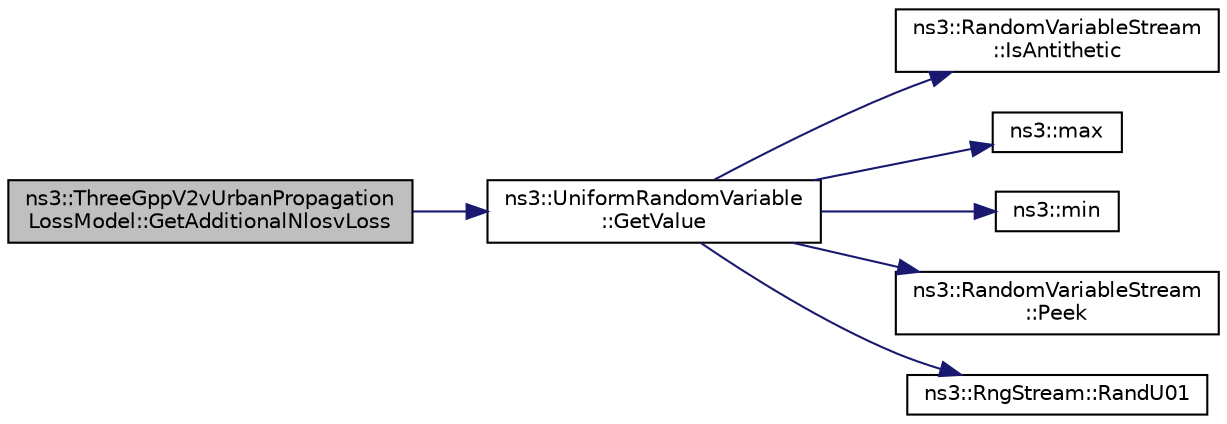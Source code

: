 digraph "ns3::ThreeGppV2vUrbanPropagationLossModel::GetAdditionalNlosvLoss"
{
 // LATEX_PDF_SIZE
  edge [fontname="Helvetica",fontsize="10",labelfontname="Helvetica",labelfontsize="10"];
  node [fontname="Helvetica",fontsize="10",shape=record];
  rankdir="LR";
  Node1 [label="ns3::ThreeGppV2vUrbanPropagation\lLossModel::GetAdditionalNlosvLoss",height=0.2,width=0.4,color="black", fillcolor="grey75", style="filled", fontcolor="black",tooltip="Computes the additional loss due to an obstruction caused by a vehicle."];
  Node1 -> Node2 [color="midnightblue",fontsize="10",style="solid",fontname="Helvetica"];
  Node2 [label="ns3::UniformRandomVariable\l::GetValue",height=0.2,width=0.4,color="black", fillcolor="white", style="filled",URL="$classns3_1_1_uniform_random_variable.html#a03822d8c86ac51e9aa83bbc73041386b",tooltip="Get the next random value, as a double in the specified range ."];
  Node2 -> Node3 [color="midnightblue",fontsize="10",style="solid",fontname="Helvetica"];
  Node3 [label="ns3::RandomVariableStream\l::IsAntithetic",height=0.2,width=0.4,color="black", fillcolor="white", style="filled",URL="$classns3_1_1_random_variable_stream.html#ae8f50692f36f1403a22d0cbb9c488db2",tooltip="Check if antithetic values will be generated."];
  Node2 -> Node4 [color="midnightblue",fontsize="10",style="solid",fontname="Helvetica"];
  Node4 [label="ns3::max",height=0.2,width=0.4,color="black", fillcolor="white", style="filled",URL="$namespacens3.html#a548291fa9e4e7d6a57814dfcbbebce9b",tooltip=" "];
  Node2 -> Node5 [color="midnightblue",fontsize="10",style="solid",fontname="Helvetica"];
  Node5 [label="ns3::min",height=0.2,width=0.4,color="black", fillcolor="white", style="filled",URL="$namespacens3.html#a66840605409c3caeff0d2a728b68dc6d",tooltip=" "];
  Node2 -> Node6 [color="midnightblue",fontsize="10",style="solid",fontname="Helvetica"];
  Node6 [label="ns3::RandomVariableStream\l::Peek",height=0.2,width=0.4,color="black", fillcolor="white", style="filled",URL="$classns3_1_1_random_variable_stream.html#a72b37a5c0a574a51df77d378d9101936",tooltip="Get the pointer to the underlying RngStream."];
  Node2 -> Node7 [color="midnightblue",fontsize="10",style="solid",fontname="Helvetica"];
  Node7 [label="ns3::RngStream::RandU01",height=0.2,width=0.4,color="black", fillcolor="white", style="filled",URL="$classns3_1_1_rng_stream.html#a46be36426b8bc712e9de468b63558c22",tooltip="Generate the next random number for this stream."];
}
